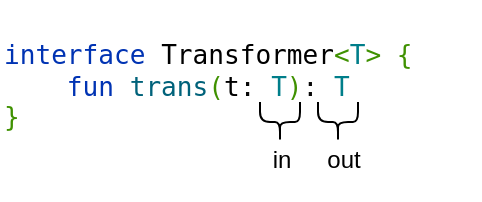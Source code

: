 <mxfile version="24.7.17">
  <diagram name="Page-1" id="uDZd-fwo3PlODORpPFO2">
    <mxGraphModel dx="1114" dy="821" grid="1" gridSize="10" guides="1" tooltips="1" connect="1" arrows="1" fold="1" page="1" pageScale="1" pageWidth="827" pageHeight="1169" math="0" shadow="0">
      <root>
        <mxCell id="0" />
        <mxCell id="1" parent="0" />
        <mxCell id="p0nXpV_FupVDxdRSmlHM-1" value="&lt;div style=&quot;background-color:#ffffff;color:#080808&quot;&gt;&lt;pre style=&quot;font-family:&#39;IBM Plex Mono&#39;,monospace;font-size:9.8pt;&quot;&gt;&lt;span style=&quot;color:#0033b3;&quot;&gt;interface &lt;/span&gt;&lt;span style=&quot;color:#000000;&quot;&gt;Transformer&lt;/span&gt;&lt;span style=&quot;color:#3f9101;&quot;&gt;&amp;lt;&lt;/span&gt;&lt;span style=&quot;color:#007e8a;&quot;&gt;T&lt;/span&gt;&lt;span style=&quot;color:#3f9101;&quot;&gt;&amp;gt; {&lt;br&gt;&lt;/span&gt;&lt;span style=&quot;color:#3f9101;&quot;&gt;    &lt;/span&gt;&lt;span style=&quot;color:#0033b3;&quot;&gt;fun &lt;/span&gt;&lt;span style=&quot;color:#00627a;&quot;&gt;trans&lt;/span&gt;&lt;span style=&quot;color:#3f9101;&quot;&gt;(&lt;/span&gt;&lt;span style=&quot;color:#000000;&quot;&gt;t&lt;/span&gt;: &lt;span style=&quot;color:#007e8a;&quot;&gt;T&lt;/span&gt;&lt;span style=&quot;color:#3f9101;&quot;&gt;)&lt;/span&gt;: &lt;span style=&quot;color:#007e8a;&quot;&gt;T&lt;br&gt;&lt;/span&gt;&lt;span style=&quot;color:#3f9101;&quot;&gt;}&lt;/span&gt;&lt;/pre&gt;&lt;/div&gt;" style="text;whiteSpace=wrap;html=1;" vertex="1" parent="1">
          <mxGeometry x="130" y="100" width="240" height="100" as="geometry" />
        </mxCell>
        <mxCell id="p0nXpV_FupVDxdRSmlHM-3" value="" style="shape=curlyBracket;whiteSpace=wrap;html=1;rounded=1;labelPosition=left;verticalLabelPosition=middle;align=right;verticalAlign=middle;rotation=-90;" vertex="1" parent="1">
          <mxGeometry x="260" y="151" width="20" height="20" as="geometry" />
        </mxCell>
        <mxCell id="p0nXpV_FupVDxdRSmlHM-5" value="" style="shape=curlyBracket;whiteSpace=wrap;html=1;rounded=1;labelPosition=left;verticalLabelPosition=middle;align=right;verticalAlign=middle;rotation=-90;" vertex="1" parent="1">
          <mxGeometry x="289" y="151" width="20" height="20" as="geometry" />
        </mxCell>
        <mxCell id="p0nXpV_FupVDxdRSmlHM-6" value="in" style="text;html=1;align=center;verticalAlign=middle;whiteSpace=wrap;rounded=0;" vertex="1" parent="1">
          <mxGeometry x="256" y="170" width="30" height="20" as="geometry" />
        </mxCell>
        <mxCell id="p0nXpV_FupVDxdRSmlHM-7" value="out" style="text;html=1;align=center;verticalAlign=middle;whiteSpace=wrap;rounded=0;" vertex="1" parent="1">
          <mxGeometry x="287" y="170" width="30" height="20" as="geometry" />
        </mxCell>
      </root>
    </mxGraphModel>
  </diagram>
</mxfile>
